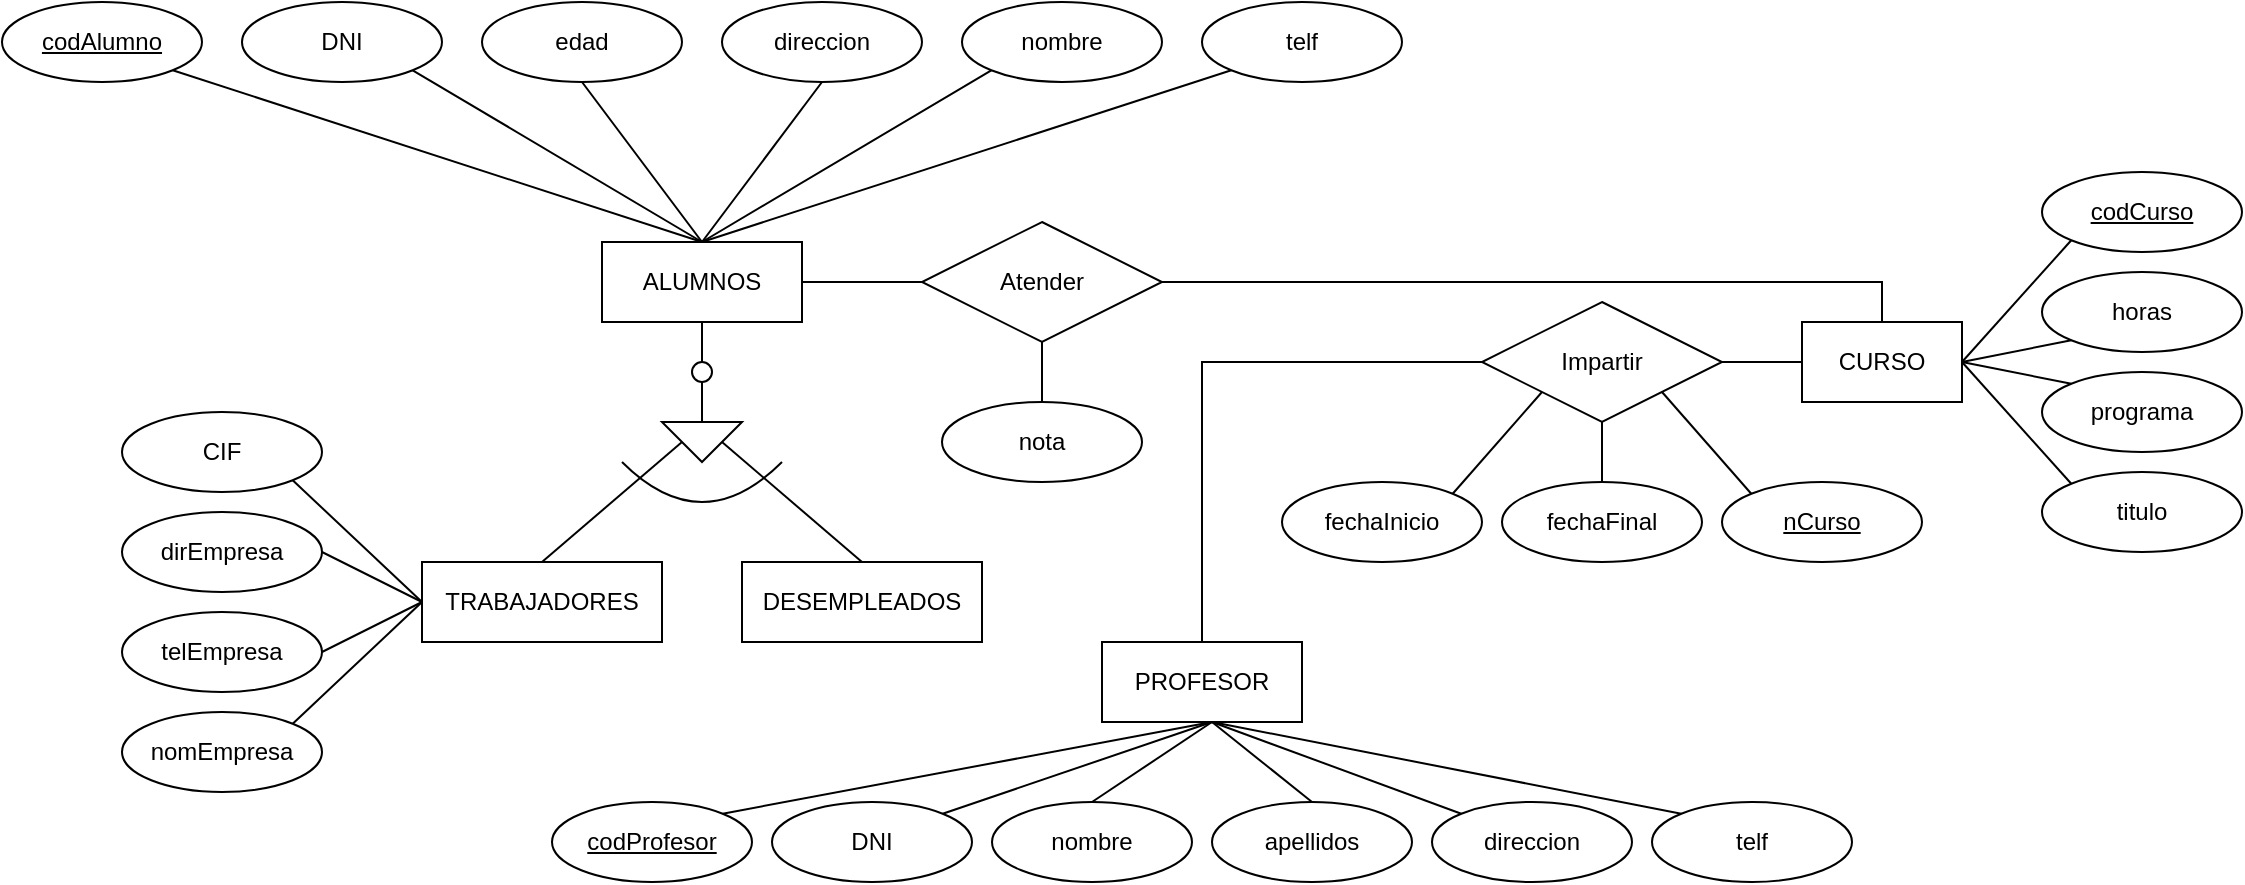 <mxfile version="24.7.17">
  <diagram name="Página-1" id="0CKOJEi2jpDgS8Vs0JW3">
    <mxGraphModel dx="1322" dy="688" grid="1" gridSize="10" guides="1" tooltips="1" connect="1" arrows="1" fold="1" page="1" pageScale="1" pageWidth="1920" pageHeight="1200" math="0" shadow="0">
      <root>
        <mxCell id="0" />
        <mxCell id="1" parent="0" />
        <mxCell id="-Cswm-ApFlKM6cjvyJiZ-1" value="ALUMNOS" style="whiteSpace=wrap;html=1;align=center;" parent="1" vertex="1">
          <mxGeometry x="340" y="160" width="100" height="40" as="geometry" />
        </mxCell>
        <mxCell id="-Cswm-ApFlKM6cjvyJiZ-2" value="TRABAJADORES" style="whiteSpace=wrap;html=1;align=center;" parent="1" vertex="1">
          <mxGeometry x="250" y="320" width="120" height="40" as="geometry" />
        </mxCell>
        <mxCell id="-Cswm-ApFlKM6cjvyJiZ-3" value="DESEMPLEADOS" style="whiteSpace=wrap;html=1;align=center;" parent="1" vertex="1">
          <mxGeometry x="410" y="320" width="120" height="40" as="geometry" />
        </mxCell>
        <mxCell id="-Cswm-ApFlKM6cjvyJiZ-4" value="" style="ellipse;whiteSpace=wrap;html=1;aspect=fixed;" parent="1" vertex="1">
          <mxGeometry x="385" y="220" width="10" height="10" as="geometry" />
        </mxCell>
        <mxCell id="-Cswm-ApFlKM6cjvyJiZ-5" value="" style="triangle;whiteSpace=wrap;html=1;rotation=90;" parent="1" vertex="1">
          <mxGeometry x="380" y="240" width="20" height="40" as="geometry" />
        </mxCell>
        <mxCell id="-Cswm-ApFlKM6cjvyJiZ-6" value="" style="endArrow=none;html=1;rounded=0;exitX=0.5;exitY=0;exitDx=0;exitDy=0;entryX=0.5;entryY=1;entryDx=0;entryDy=0;" parent="1" source="-Cswm-ApFlKM6cjvyJiZ-4" target="-Cswm-ApFlKM6cjvyJiZ-1" edge="1">
          <mxGeometry width="50" height="50" relative="1" as="geometry">
            <mxPoint x="360" y="180" as="sourcePoint" />
            <mxPoint x="390" y="200" as="targetPoint" />
          </mxGeometry>
        </mxCell>
        <mxCell id="-Cswm-ApFlKM6cjvyJiZ-7" value="" style="endArrow=none;html=1;rounded=0;exitX=0;exitY=0.5;exitDx=0;exitDy=0;entryX=0.5;entryY=1;entryDx=0;entryDy=0;" parent="1" source="-Cswm-ApFlKM6cjvyJiZ-5" target="-Cswm-ApFlKM6cjvyJiZ-4" edge="1">
          <mxGeometry width="50" height="50" relative="1" as="geometry">
            <mxPoint x="360" y="180" as="sourcePoint" />
            <mxPoint x="410" y="130" as="targetPoint" />
          </mxGeometry>
        </mxCell>
        <mxCell id="-Cswm-ApFlKM6cjvyJiZ-9" value="" style="endArrow=none;html=1;rounded=0;exitX=0.5;exitY=0;exitDx=0;exitDy=0;entryX=0.5;entryY=0;entryDx=0;entryDy=0;" parent="1" source="-Cswm-ApFlKM6cjvyJiZ-3" target="-Cswm-ApFlKM6cjvyJiZ-5" edge="1">
          <mxGeometry width="50" height="50" relative="1" as="geometry">
            <mxPoint x="495" y="370" as="sourcePoint" />
            <mxPoint x="402" y="330" as="targetPoint" />
          </mxGeometry>
        </mxCell>
        <mxCell id="-Cswm-ApFlKM6cjvyJiZ-10" value="" style="endArrow=none;html=1;rounded=0;exitX=0.5;exitY=0;exitDx=0;exitDy=0;entryX=0.5;entryY=1;entryDx=0;entryDy=0;" parent="1" source="-Cswm-ApFlKM6cjvyJiZ-2" target="-Cswm-ApFlKM6cjvyJiZ-5" edge="1">
          <mxGeometry width="50" height="50" relative="1" as="geometry">
            <mxPoint x="285" y="370" as="sourcePoint" />
            <mxPoint x="412" y="320" as="targetPoint" />
          </mxGeometry>
        </mxCell>
        <mxCell id="-Cswm-ApFlKM6cjvyJiZ-11" value="" style="curved=1;endArrow=none;html=1;rounded=0;endFill=0;" parent="1" edge="1">
          <mxGeometry width="50" height="50" relative="1" as="geometry">
            <mxPoint x="350" y="270" as="sourcePoint" />
            <mxPoint x="430" y="270" as="targetPoint" />
            <Array as="points">
              <mxPoint x="390" y="310" />
            </Array>
          </mxGeometry>
        </mxCell>
        <mxCell id="-Cswm-ApFlKM6cjvyJiZ-12" value="DNI" style="ellipse;whiteSpace=wrap;html=1;align=center;" parent="1" vertex="1">
          <mxGeometry x="160" y="40" width="100" height="40" as="geometry" />
        </mxCell>
        <mxCell id="-Cswm-ApFlKM6cjvyJiZ-13" value="direccion" style="ellipse;whiteSpace=wrap;html=1;align=center;" parent="1" vertex="1">
          <mxGeometry x="400" y="40" width="100" height="40" as="geometry" />
        </mxCell>
        <mxCell id="-Cswm-ApFlKM6cjvyJiZ-14" value="nombre" style="ellipse;whiteSpace=wrap;html=1;align=center;" parent="1" vertex="1">
          <mxGeometry x="520" y="40" width="100" height="40" as="geometry" />
        </mxCell>
        <mxCell id="-Cswm-ApFlKM6cjvyJiZ-15" value="telf" style="ellipse;whiteSpace=wrap;html=1;align=center;" parent="1" vertex="1">
          <mxGeometry x="640" y="40" width="100" height="40" as="geometry" />
        </mxCell>
        <mxCell id="-Cswm-ApFlKM6cjvyJiZ-16" value="edad" style="ellipse;whiteSpace=wrap;html=1;align=center;" parent="1" vertex="1">
          <mxGeometry x="280" y="40" width="100" height="40" as="geometry" />
        </mxCell>
        <mxCell id="-Cswm-ApFlKM6cjvyJiZ-17" value="" style="endArrow=none;html=1;rounded=0;entryX=0.5;entryY=1;entryDx=0;entryDy=0;exitX=0.5;exitY=0;exitDx=0;exitDy=0;" parent="1" source="-Cswm-ApFlKM6cjvyJiZ-1" target="-Cswm-ApFlKM6cjvyJiZ-13" edge="1">
          <mxGeometry width="50" height="50" relative="1" as="geometry">
            <mxPoint x="410" y="170" as="sourcePoint" />
            <mxPoint x="460" y="120" as="targetPoint" />
          </mxGeometry>
        </mxCell>
        <mxCell id="-Cswm-ApFlKM6cjvyJiZ-18" value="" style="endArrow=none;html=1;rounded=0;entryX=0.5;entryY=1;entryDx=0;entryDy=0;exitX=0.5;exitY=0;exitDx=0;exitDy=0;" parent="1" source="-Cswm-ApFlKM6cjvyJiZ-1" target="-Cswm-ApFlKM6cjvyJiZ-16" edge="1">
          <mxGeometry width="50" height="50" relative="1" as="geometry">
            <mxPoint x="410" y="170" as="sourcePoint" />
            <mxPoint x="460" y="120" as="targetPoint" />
          </mxGeometry>
        </mxCell>
        <mxCell id="-Cswm-ApFlKM6cjvyJiZ-19" value="" style="endArrow=none;html=1;rounded=0;exitX=0.5;exitY=0;exitDx=0;exitDy=0;entryX=0;entryY=1;entryDx=0;entryDy=0;" parent="1" source="-Cswm-ApFlKM6cjvyJiZ-1" target="-Cswm-ApFlKM6cjvyJiZ-14" edge="1">
          <mxGeometry width="50" height="50" relative="1" as="geometry">
            <mxPoint x="410" y="170" as="sourcePoint" />
            <mxPoint x="460" y="120" as="targetPoint" />
          </mxGeometry>
        </mxCell>
        <mxCell id="-Cswm-ApFlKM6cjvyJiZ-20" value="" style="endArrow=none;html=1;rounded=0;entryX=0;entryY=1;entryDx=0;entryDy=0;exitX=0.5;exitY=0;exitDx=0;exitDy=0;" parent="1" source="-Cswm-ApFlKM6cjvyJiZ-1" target="-Cswm-ApFlKM6cjvyJiZ-15" edge="1">
          <mxGeometry width="50" height="50" relative="1" as="geometry">
            <mxPoint x="410" y="170" as="sourcePoint" />
            <mxPoint x="460" y="120" as="targetPoint" />
          </mxGeometry>
        </mxCell>
        <mxCell id="-Cswm-ApFlKM6cjvyJiZ-21" value="" style="endArrow=none;html=1;rounded=0;entryX=1;entryY=1;entryDx=0;entryDy=0;exitX=0.5;exitY=0;exitDx=0;exitDy=0;" parent="1" source="-Cswm-ApFlKM6cjvyJiZ-1" target="-Cswm-ApFlKM6cjvyJiZ-12" edge="1">
          <mxGeometry width="50" height="50" relative="1" as="geometry">
            <mxPoint x="400" y="170" as="sourcePoint" />
            <mxPoint x="605" y="84" as="targetPoint" />
          </mxGeometry>
        </mxCell>
        <mxCell id="-Cswm-ApFlKM6cjvyJiZ-22" value="&lt;u&gt;codAlumno&lt;/u&gt;" style="ellipse;whiteSpace=wrap;html=1;align=center;" parent="1" vertex="1">
          <mxGeometry x="40" y="40" width="100" height="40" as="geometry" />
        </mxCell>
        <mxCell id="-Cswm-ApFlKM6cjvyJiZ-23" value="" style="endArrow=none;html=1;rounded=0;entryX=1;entryY=1;entryDx=0;entryDy=0;exitX=0.5;exitY=0;exitDx=0;exitDy=0;" parent="1" source="-Cswm-ApFlKM6cjvyJiZ-1" target="-Cswm-ApFlKM6cjvyJiZ-22" edge="1">
          <mxGeometry width="50" height="50" relative="1" as="geometry">
            <mxPoint x="400" y="170" as="sourcePoint" />
            <mxPoint x="255" y="84" as="targetPoint" />
          </mxGeometry>
        </mxCell>
        <mxCell id="-Cswm-ApFlKM6cjvyJiZ-24" value="CIF" style="ellipse;whiteSpace=wrap;html=1;align=center;" parent="1" vertex="1">
          <mxGeometry x="100" y="245" width="100" height="40" as="geometry" />
        </mxCell>
        <mxCell id="-Cswm-ApFlKM6cjvyJiZ-25" value="nomEmpresa" style="ellipse;whiteSpace=wrap;html=1;align=center;" parent="1" vertex="1">
          <mxGeometry x="100" y="395" width="100" height="40" as="geometry" />
        </mxCell>
        <mxCell id="-Cswm-ApFlKM6cjvyJiZ-26" value="telEmpresa" style="ellipse;whiteSpace=wrap;html=1;align=center;" parent="1" vertex="1">
          <mxGeometry x="100" y="345" width="100" height="40" as="geometry" />
        </mxCell>
        <mxCell id="-Cswm-ApFlKM6cjvyJiZ-27" value="dirEmpresa" style="ellipse;whiteSpace=wrap;html=1;align=center;" parent="1" vertex="1">
          <mxGeometry x="100" y="295" width="100" height="40" as="geometry" />
        </mxCell>
        <mxCell id="-Cswm-ApFlKM6cjvyJiZ-29" value="" style="endArrow=none;html=1;rounded=0;exitX=1;exitY=1;exitDx=0;exitDy=0;entryX=0;entryY=0.5;entryDx=0;entryDy=0;" parent="1" source="-Cswm-ApFlKM6cjvyJiZ-24" target="-Cswm-ApFlKM6cjvyJiZ-2" edge="1">
          <mxGeometry width="50" height="50" relative="1" as="geometry">
            <mxPoint x="230" y="320" as="sourcePoint" />
            <mxPoint x="280" y="270" as="targetPoint" />
          </mxGeometry>
        </mxCell>
        <mxCell id="-Cswm-ApFlKM6cjvyJiZ-30" value="" style="endArrow=none;html=1;rounded=0;exitX=0;exitY=0.5;exitDx=0;exitDy=0;entryX=1;entryY=0.5;entryDx=0;entryDy=0;" parent="1" source="-Cswm-ApFlKM6cjvyJiZ-2" target="-Cswm-ApFlKM6cjvyJiZ-27" edge="1">
          <mxGeometry width="50" height="50" relative="1" as="geometry">
            <mxPoint x="230" y="320" as="sourcePoint" />
            <mxPoint x="160" y="316" as="targetPoint" />
          </mxGeometry>
        </mxCell>
        <mxCell id="-Cswm-ApFlKM6cjvyJiZ-31" value="" style="endArrow=none;html=1;rounded=0;entryX=0;entryY=0.5;entryDx=0;entryDy=0;exitX=1;exitY=0.5;exitDx=0;exitDy=0;" parent="1" source="-Cswm-ApFlKM6cjvyJiZ-26" target="-Cswm-ApFlKM6cjvyJiZ-2" edge="1">
          <mxGeometry width="50" height="50" relative="1" as="geometry">
            <mxPoint x="240" y="330" as="sourcePoint" />
            <mxPoint x="290" y="280" as="targetPoint" />
          </mxGeometry>
        </mxCell>
        <mxCell id="-Cswm-ApFlKM6cjvyJiZ-32" value="" style="endArrow=none;html=1;rounded=0;exitX=0;exitY=0.5;exitDx=0;exitDy=0;entryX=1;entryY=0;entryDx=0;entryDy=0;" parent="1" source="-Cswm-ApFlKM6cjvyJiZ-2" target="-Cswm-ApFlKM6cjvyJiZ-25" edge="1">
          <mxGeometry width="50" height="50" relative="1" as="geometry">
            <mxPoint x="250" y="340" as="sourcePoint" />
            <mxPoint x="300" y="290" as="targetPoint" />
          </mxGeometry>
        </mxCell>
        <mxCell id="-Cswm-ApFlKM6cjvyJiZ-34" value="CURSO" style="whiteSpace=wrap;html=1;align=center;" parent="1" vertex="1">
          <mxGeometry x="940" y="200" width="80" height="40" as="geometry" />
        </mxCell>
        <mxCell id="-Cswm-ApFlKM6cjvyJiZ-35" value="&lt;u&gt;codCurso&lt;/u&gt;" style="ellipse;whiteSpace=wrap;html=1;align=center;" parent="1" vertex="1">
          <mxGeometry x="1060" y="125" width="100" height="40" as="geometry" />
        </mxCell>
        <mxCell id="-Cswm-ApFlKM6cjvyJiZ-37" value="horas" style="ellipse;whiteSpace=wrap;html=1;align=center;" parent="1" vertex="1">
          <mxGeometry x="1060" y="175" width="100" height="40" as="geometry" />
        </mxCell>
        <mxCell id="GnBPj98Vv4eyhJv7mCs9-1" value="programa" style="ellipse;whiteSpace=wrap;html=1;align=center;" vertex="1" parent="1">
          <mxGeometry x="1060" y="225" width="100" height="40" as="geometry" />
        </mxCell>
        <mxCell id="GnBPj98Vv4eyhJv7mCs9-2" value="titulo" style="ellipse;whiteSpace=wrap;html=1;align=center;" vertex="1" parent="1">
          <mxGeometry x="1060" y="275" width="100" height="40" as="geometry" />
        </mxCell>
        <mxCell id="GnBPj98Vv4eyhJv7mCs9-3" value="Impartir" style="shape=rhombus;perimeter=rhombusPerimeter;whiteSpace=wrap;html=1;align=center;" vertex="1" parent="1">
          <mxGeometry x="780" y="190" width="120" height="60" as="geometry" />
        </mxCell>
        <mxCell id="GnBPj98Vv4eyhJv7mCs9-4" value="fechaInicio" style="ellipse;whiteSpace=wrap;html=1;align=center;" vertex="1" parent="1">
          <mxGeometry x="680" y="280" width="100" height="40" as="geometry" />
        </mxCell>
        <mxCell id="GnBPj98Vv4eyhJv7mCs9-5" value="fechaFinal" style="ellipse;whiteSpace=wrap;html=1;align=center;" vertex="1" parent="1">
          <mxGeometry x="790" y="280" width="100" height="40" as="geometry" />
        </mxCell>
        <mxCell id="GnBPj98Vv4eyhJv7mCs9-6" value="&lt;u&gt;nCurso&lt;/u&gt;" style="ellipse;whiteSpace=wrap;html=1;align=center;" vertex="1" parent="1">
          <mxGeometry x="900" y="280" width="100" height="40" as="geometry" />
        </mxCell>
        <mxCell id="GnBPj98Vv4eyhJv7mCs9-8" value="PROFESOR" style="whiteSpace=wrap;html=1;align=center;" vertex="1" parent="1">
          <mxGeometry x="590" y="360" width="100" height="40" as="geometry" />
        </mxCell>
        <mxCell id="GnBPj98Vv4eyhJv7mCs9-9" value="" style="endArrow=none;html=1;rounded=0;entryX=0;entryY=0.5;entryDx=0;entryDy=0;exitX=0.5;exitY=0;exitDx=0;exitDy=0;edgeStyle=orthogonalEdgeStyle;" edge="1" parent="1" source="GnBPj98Vv4eyhJv7mCs9-8" target="GnBPj98Vv4eyhJv7mCs9-3">
          <mxGeometry width="50" height="50" relative="1" as="geometry">
            <mxPoint x="770" y="30" as="sourcePoint" />
            <mxPoint x="820" y="-20" as="targetPoint" />
          </mxGeometry>
        </mxCell>
        <mxCell id="GnBPj98Vv4eyhJv7mCs9-10" value="" style="endArrow=none;html=1;rounded=0;entryX=0;entryY=0.5;entryDx=0;entryDy=0;exitX=1;exitY=0.5;exitDx=0;exitDy=0;" edge="1" parent="1" source="GnBPj98Vv4eyhJv7mCs9-3" target="-Cswm-ApFlKM6cjvyJiZ-34">
          <mxGeometry width="50" height="50" relative="1" as="geometry">
            <mxPoint x="900" y="180" as="sourcePoint" />
            <mxPoint x="940" y="180" as="targetPoint" />
          </mxGeometry>
        </mxCell>
        <mxCell id="GnBPj98Vv4eyhJv7mCs9-11" value="" style="endArrow=none;html=1;rounded=0;entryX=0;entryY=1;entryDx=0;entryDy=0;exitX=1;exitY=0.5;exitDx=0;exitDy=0;" edge="1" parent="1" source="-Cswm-ApFlKM6cjvyJiZ-34" target="-Cswm-ApFlKM6cjvyJiZ-35">
          <mxGeometry width="50" height="50" relative="1" as="geometry">
            <mxPoint x="750" y="245" as="sourcePoint" />
            <mxPoint x="800" y="195" as="targetPoint" />
          </mxGeometry>
        </mxCell>
        <mxCell id="GnBPj98Vv4eyhJv7mCs9-12" value="" style="endArrow=none;html=1;rounded=0;entryX=0;entryY=0;entryDx=0;entryDy=0;exitX=1;exitY=0.5;exitDx=0;exitDy=0;" edge="1" parent="1" source="-Cswm-ApFlKM6cjvyJiZ-34" target="GnBPj98Vv4eyhJv7mCs9-2">
          <mxGeometry width="50" height="50" relative="1" as="geometry">
            <mxPoint x="1030" y="315" as="sourcePoint" />
            <mxPoint x="1085" y="254" as="targetPoint" />
          </mxGeometry>
        </mxCell>
        <mxCell id="GnBPj98Vv4eyhJv7mCs9-13" value="" style="endArrow=none;html=1;rounded=0;entryX=0;entryY=0;entryDx=0;entryDy=0;exitX=1;exitY=0.5;exitDx=0;exitDy=0;" edge="1" parent="1" source="-Cswm-ApFlKM6cjvyJiZ-34" target="GnBPj98Vv4eyhJv7mCs9-1">
          <mxGeometry width="50" height="50" relative="1" as="geometry">
            <mxPoint x="1030" y="315" as="sourcePoint" />
            <mxPoint x="1085" y="376" as="targetPoint" />
          </mxGeometry>
        </mxCell>
        <mxCell id="GnBPj98Vv4eyhJv7mCs9-14" value="" style="endArrow=none;html=1;rounded=0;entryX=0;entryY=1;entryDx=0;entryDy=0;exitX=1;exitY=0.5;exitDx=0;exitDy=0;" edge="1" parent="1" source="-Cswm-ApFlKM6cjvyJiZ-34" target="-Cswm-ApFlKM6cjvyJiZ-37">
          <mxGeometry width="50" height="50" relative="1" as="geometry">
            <mxPoint x="1030" y="315" as="sourcePoint" />
            <mxPoint x="1085" y="326" as="targetPoint" />
          </mxGeometry>
        </mxCell>
        <mxCell id="GnBPj98Vv4eyhJv7mCs9-15" value="" style="endArrow=none;html=1;rounded=0;entryX=0;entryY=1;entryDx=0;entryDy=0;exitX=1;exitY=0;exitDx=0;exitDy=0;" edge="1" parent="1" source="GnBPj98Vv4eyhJv7mCs9-4" target="GnBPj98Vv4eyhJv7mCs9-3">
          <mxGeometry width="50" height="50" relative="1" as="geometry">
            <mxPoint x="750" y="125" as="sourcePoint" />
            <mxPoint x="800" y="75" as="targetPoint" />
          </mxGeometry>
        </mxCell>
        <mxCell id="GnBPj98Vv4eyhJv7mCs9-16" value="" style="endArrow=none;html=1;rounded=0;entryX=1;entryY=1;entryDx=0;entryDy=0;exitX=0;exitY=0;exitDx=0;exitDy=0;" edge="1" parent="1" source="GnBPj98Vv4eyhJv7mCs9-6" target="GnBPj98Vv4eyhJv7mCs9-3">
          <mxGeometry width="50" height="50" relative="1" as="geometry">
            <mxPoint x="750" y="125" as="sourcePoint" />
            <mxPoint x="800" y="75" as="targetPoint" />
          </mxGeometry>
        </mxCell>
        <mxCell id="GnBPj98Vv4eyhJv7mCs9-17" value="" style="endArrow=none;html=1;rounded=0;entryX=0.5;entryY=0;entryDx=0;entryDy=0;exitX=0.5;exitY=1;exitDx=0;exitDy=0;" edge="1" parent="1" source="GnBPj98Vv4eyhJv7mCs9-3" target="GnBPj98Vv4eyhJv7mCs9-5">
          <mxGeometry width="50" height="50" relative="1" as="geometry">
            <mxPoint x="860" y="340" as="sourcePoint" />
            <mxPoint x="800" y="75" as="targetPoint" />
          </mxGeometry>
        </mxCell>
        <mxCell id="GnBPj98Vv4eyhJv7mCs9-18" value="DNI" style="ellipse;whiteSpace=wrap;html=1;align=center;" vertex="1" parent="1">
          <mxGeometry x="425" y="440" width="100" height="40" as="geometry" />
        </mxCell>
        <mxCell id="GnBPj98Vv4eyhJv7mCs9-19" value="direccion" style="ellipse;whiteSpace=wrap;html=1;align=center;" vertex="1" parent="1">
          <mxGeometry x="755" y="440" width="100" height="40" as="geometry" />
        </mxCell>
        <mxCell id="GnBPj98Vv4eyhJv7mCs9-20" value="nombre" style="ellipse;whiteSpace=wrap;html=1;align=center;" vertex="1" parent="1">
          <mxGeometry x="535" y="440" width="100" height="40" as="geometry" />
        </mxCell>
        <mxCell id="GnBPj98Vv4eyhJv7mCs9-21" value="telf" style="ellipse;whiteSpace=wrap;html=1;align=center;" vertex="1" parent="1">
          <mxGeometry x="865" y="440" width="100" height="40" as="geometry" />
        </mxCell>
        <mxCell id="GnBPj98Vv4eyhJv7mCs9-23" value="&lt;u&gt;codProfesor&lt;/u&gt;" style="ellipse;whiteSpace=wrap;html=1;align=center;" vertex="1" parent="1">
          <mxGeometry x="315" y="440" width="100" height="40" as="geometry" />
        </mxCell>
        <mxCell id="GnBPj98Vv4eyhJv7mCs9-24" value="apellidos" style="ellipse;whiteSpace=wrap;html=1;align=center;" vertex="1" parent="1">
          <mxGeometry x="645" y="440" width="100" height="40" as="geometry" />
        </mxCell>
        <mxCell id="GnBPj98Vv4eyhJv7mCs9-31" value="" style="endArrow=none;html=1;rounded=0;exitX=0.5;exitY=1;exitDx=0;exitDy=0;entryX=0.5;entryY=0;entryDx=0;entryDy=0;" edge="1" parent="1" target="GnBPj98Vv4eyhJv7mCs9-20">
          <mxGeometry width="50" height="50" relative="1" as="geometry">
            <mxPoint x="645" y="400" as="sourcePoint" />
            <mxPoint x="740" y="320" as="targetPoint" />
          </mxGeometry>
        </mxCell>
        <mxCell id="GnBPj98Vv4eyhJv7mCs9-32" value="" style="endArrow=none;html=1;rounded=0;exitX=0.5;exitY=1;exitDx=0;exitDy=0;entryX=0.5;entryY=0;entryDx=0;entryDy=0;" edge="1" parent="1" target="GnBPj98Vv4eyhJv7mCs9-24">
          <mxGeometry width="50" height="50" relative="1" as="geometry">
            <mxPoint x="645" y="400" as="sourcePoint" />
            <mxPoint x="740" y="320" as="targetPoint" />
          </mxGeometry>
        </mxCell>
        <mxCell id="GnBPj98Vv4eyhJv7mCs9-33" value="" style="endArrow=none;html=1;rounded=0;exitX=0.5;exitY=1;exitDx=0;exitDy=0;entryX=0;entryY=0;entryDx=0;entryDy=0;" edge="1" parent="1" target="GnBPj98Vv4eyhJv7mCs9-19">
          <mxGeometry width="50" height="50" relative="1" as="geometry">
            <mxPoint x="645" y="400" as="sourcePoint" />
            <mxPoint x="670" y="456" as="targetPoint" />
          </mxGeometry>
        </mxCell>
        <mxCell id="GnBPj98Vv4eyhJv7mCs9-34" value="" style="endArrow=none;html=1;rounded=0;exitX=0.5;exitY=1;exitDx=0;exitDy=0;entryX=0;entryY=0;entryDx=0;entryDy=0;" edge="1" parent="1" target="GnBPj98Vv4eyhJv7mCs9-21">
          <mxGeometry width="50" height="50" relative="1" as="geometry">
            <mxPoint x="645" y="400" as="sourcePoint" />
            <mxPoint x="680" y="466" as="targetPoint" />
          </mxGeometry>
        </mxCell>
        <mxCell id="GnBPj98Vv4eyhJv7mCs9-36" value="" style="endArrow=none;html=1;rounded=0;exitX=0.5;exitY=1;exitDx=0;exitDy=0;entryX=1;entryY=0;entryDx=0;entryDy=0;" edge="1" parent="1" target="GnBPj98Vv4eyhJv7mCs9-23">
          <mxGeometry width="50" height="50" relative="1" as="geometry">
            <mxPoint x="645" y="400" as="sourcePoint" />
            <mxPoint x="890" y="456" as="targetPoint" />
          </mxGeometry>
        </mxCell>
        <mxCell id="GnBPj98Vv4eyhJv7mCs9-37" value="" style="endArrow=none;html=1;rounded=0;exitX=0.5;exitY=1;exitDx=0;exitDy=0;entryX=1;entryY=0;entryDx=0;entryDy=0;" edge="1" parent="1" target="GnBPj98Vv4eyhJv7mCs9-18">
          <mxGeometry width="50" height="50" relative="1" as="geometry">
            <mxPoint x="645" y="400" as="sourcePoint" />
            <mxPoint x="410" y="456" as="targetPoint" />
          </mxGeometry>
        </mxCell>
        <mxCell id="GnBPj98Vv4eyhJv7mCs9-38" value="Atender" style="shape=rhombus;perimeter=rhombusPerimeter;whiteSpace=wrap;html=1;align=center;" vertex="1" parent="1">
          <mxGeometry x="500" y="150" width="120" height="60" as="geometry" />
        </mxCell>
        <mxCell id="GnBPj98Vv4eyhJv7mCs9-39" value="nota" style="ellipse;whiteSpace=wrap;html=1;align=center;" vertex="1" parent="1">
          <mxGeometry x="510" y="240" width="100" height="40" as="geometry" />
        </mxCell>
        <mxCell id="GnBPj98Vv4eyhJv7mCs9-40" value="" style="endArrow=none;html=1;rounded=0;exitX=0;exitY=0.5;exitDx=0;exitDy=0;entryX=1;entryY=0.5;entryDx=0;entryDy=0;" edge="1" parent="1" source="GnBPj98Vv4eyhJv7mCs9-38" target="-Cswm-ApFlKM6cjvyJiZ-1">
          <mxGeometry width="50" height="50" relative="1" as="geometry">
            <mxPoint x="660" y="210" as="sourcePoint" />
            <mxPoint x="710" y="160" as="targetPoint" />
          </mxGeometry>
        </mxCell>
        <mxCell id="GnBPj98Vv4eyhJv7mCs9-41" value="" style="endArrow=none;html=1;rounded=0;exitX=0.5;exitY=0;exitDx=0;exitDy=0;entryX=1;entryY=0.5;entryDx=0;entryDy=0;edgeStyle=orthogonalEdgeStyle;" edge="1" parent="1" source="-Cswm-ApFlKM6cjvyJiZ-34" target="GnBPj98Vv4eyhJv7mCs9-38">
          <mxGeometry width="50" height="50" relative="1" as="geometry">
            <mxPoint x="510" y="190" as="sourcePoint" />
            <mxPoint x="450" y="190" as="targetPoint" />
          </mxGeometry>
        </mxCell>
        <mxCell id="GnBPj98Vv4eyhJv7mCs9-42" value="" style="endArrow=none;html=1;rounded=0;exitX=0.5;exitY=0;exitDx=0;exitDy=0;entryX=0.5;entryY=1;entryDx=0;entryDy=0;edgeStyle=orthogonalEdgeStyle;" edge="1" parent="1" source="GnBPj98Vv4eyhJv7mCs9-39" target="GnBPj98Vv4eyhJv7mCs9-38">
          <mxGeometry width="50" height="50" relative="1" as="geometry">
            <mxPoint x="850" y="200" as="sourcePoint" />
            <mxPoint x="630" y="190" as="targetPoint" />
          </mxGeometry>
        </mxCell>
      </root>
    </mxGraphModel>
  </diagram>
</mxfile>
